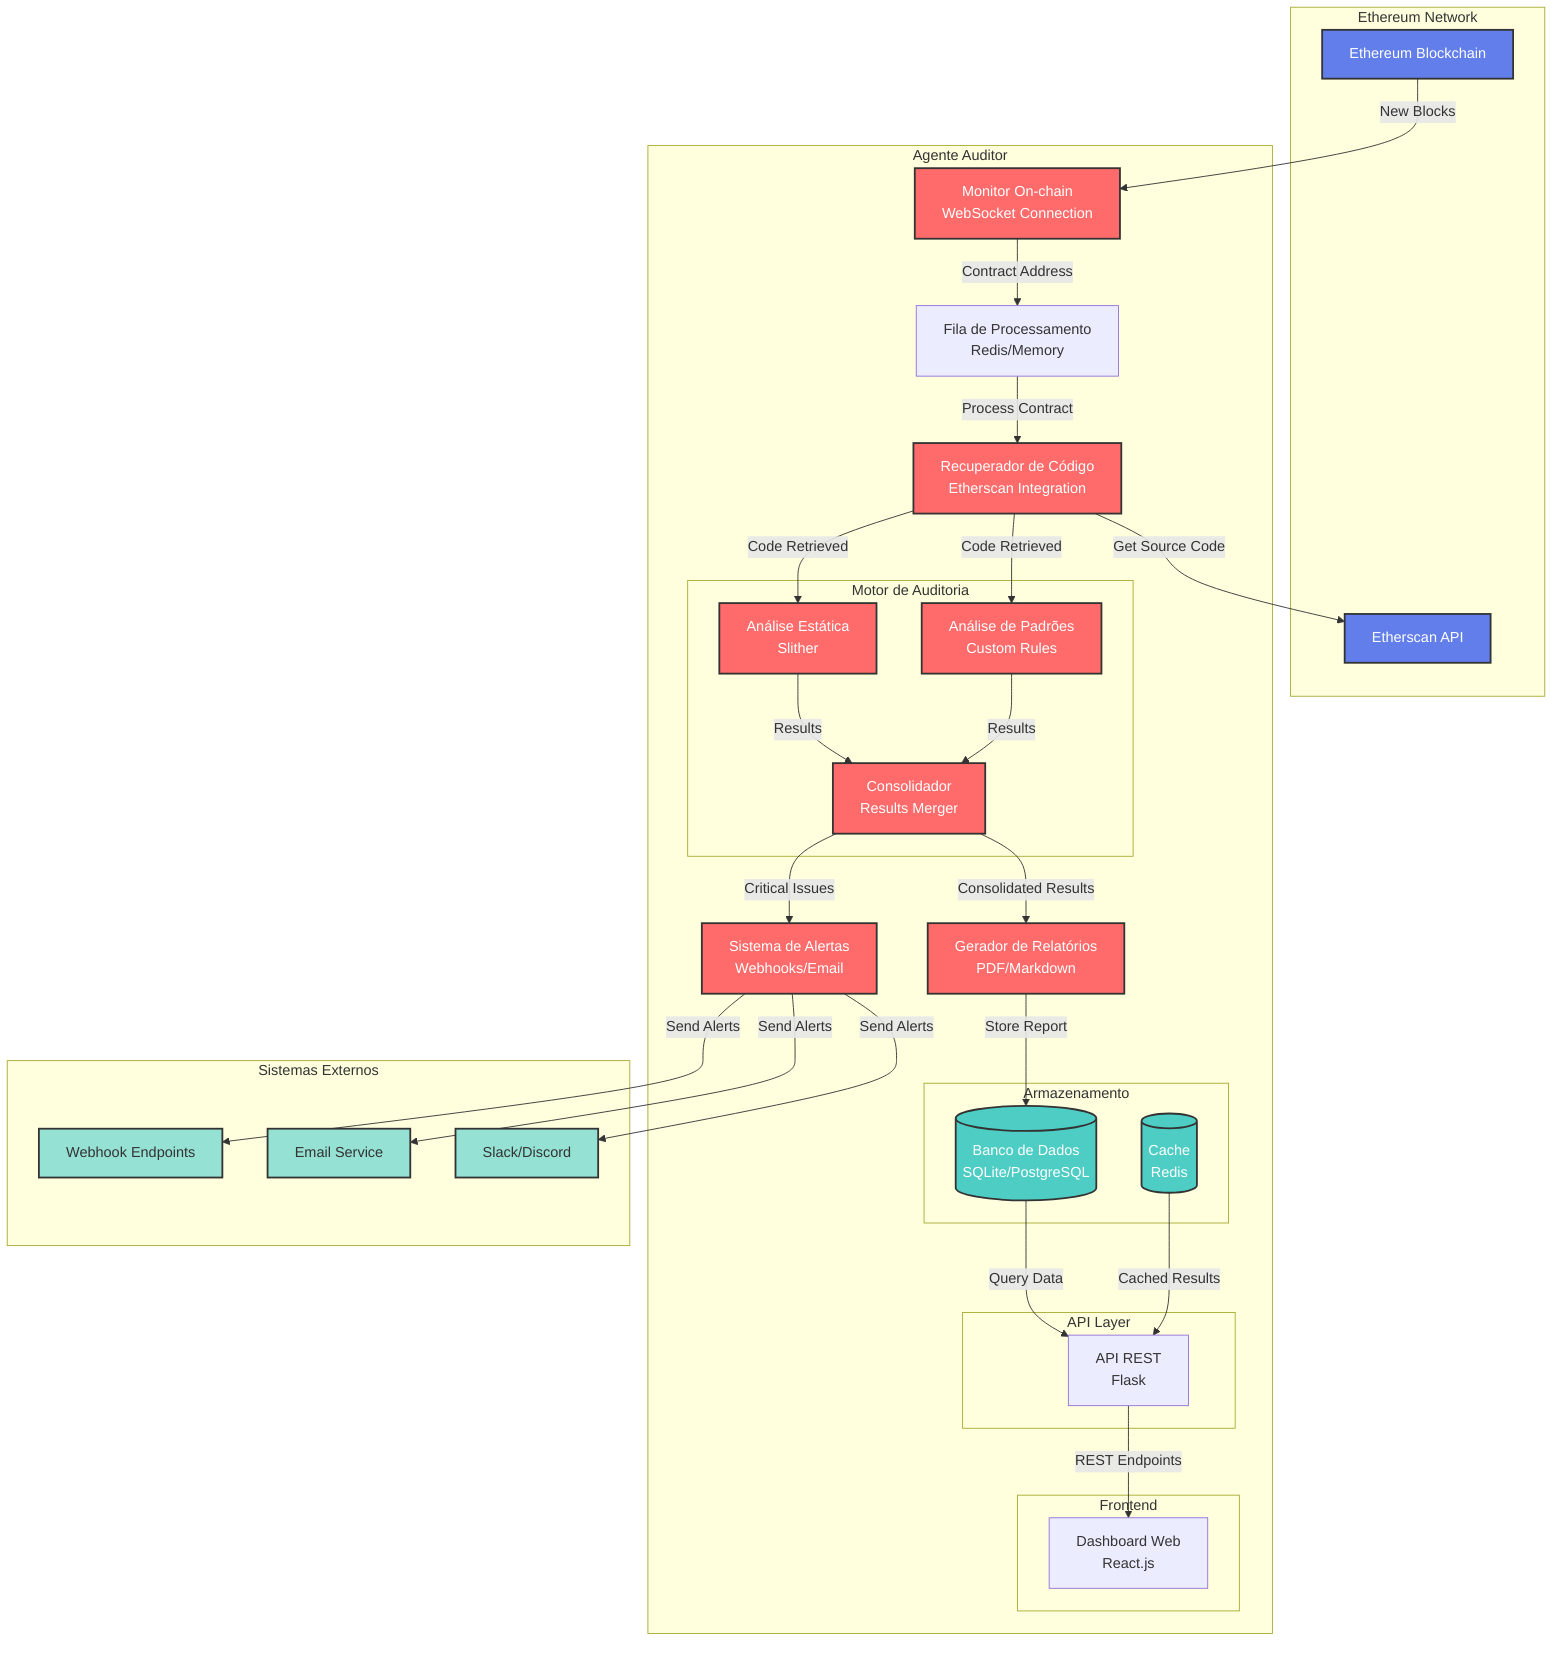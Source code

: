 graph TB
    subgraph "Ethereum Network"
        ETH[Ethereum Blockchain]
        ETHERSCAN[Etherscan API]
    end
    
    subgraph "Agente Auditor"
        MONITOR[Monitor On-chain<br/>WebSocket Connection]
        RETRIEVER[Recuperador de Código<br/>Etherscan Integration]
        QUEUE[Fila de Processamento<br/>Redis/Memory]
        
        subgraph "Motor de Auditoria"
            STATIC[Análise Estática<br/>Slither]
            PATTERN[Análise de Padrões<br/>Custom Rules]
            CONSOLIDATOR[Consolidador<br/>Results Merger]
        end
        
        REPORTER[Gerador de Relatórios<br/>PDF/Markdown]
        ALERTER[Sistema de Alertas<br/>Webhooks/Email]
        
        subgraph "Armazenamento"
            DB[(Banco de Dados<br/>SQLite/PostgreSQL)]
            CACHE[(Cache<br/>Redis)]
        end
        
        subgraph "API Layer"
            API[API REST<br/>Flask]
        end
        
        subgraph "Frontend"
            WEB[Dashboard Web<br/>React.js]
        end
    end
    
    subgraph "Sistemas Externos"
        WEBHOOK[Webhook Endpoints]
        EMAIL[Email Service]
        SLACK[Slack/Discord]
    end
    
    %% Conexões principais
    ETH -->|New Blocks| MONITOR
    MONITOR -->|Contract Address| QUEUE
    QUEUE -->|Process Contract| RETRIEVER
    RETRIEVER -->|Get Source Code| ETHERSCAN
    RETRIEVER -->|Code Retrieved| STATIC
    RETRIEVER -->|Code Retrieved| PATTERN
    
    STATIC -->|Results| CONSOLIDATOR
    PATTERN -->|Results| CONSOLIDATOR
    CONSOLIDATOR -->|Consolidated Results| REPORTER
    CONSOLIDATOR -->|Critical Issues| ALERTER
    
    REPORTER -->|Store Report| DB
    ALERTER -->|Send Alerts| WEBHOOK
    ALERTER -->|Send Alerts| EMAIL
    ALERTER -->|Send Alerts| SLACK
    
    DB -->|Query Data| API
    CACHE -->|Cached Results| API
    API -->|REST Endpoints| WEB
    
    %% Estilos
    classDef ethereum fill:#627eea,stroke:#333,stroke-width:2px,color:#fff
    classDef auditor fill:#ff6b6b,stroke:#333,stroke-width:2px,color:#fff
    classDef storage fill:#4ecdc4,stroke:#333,stroke-width:2px,color:#fff
    classDef external fill:#95e1d3,stroke:#333,stroke-width:2px,color:#333
    
    class ETH,ETHERSCAN ethereum
    class MONITOR,RETRIEVER,STATIC,PATTERN,CONSOLIDATOR,REPORTER,ALERTER auditor
    class DB,CACHE storage
    class WEBHOOK,EMAIL,SLACK external